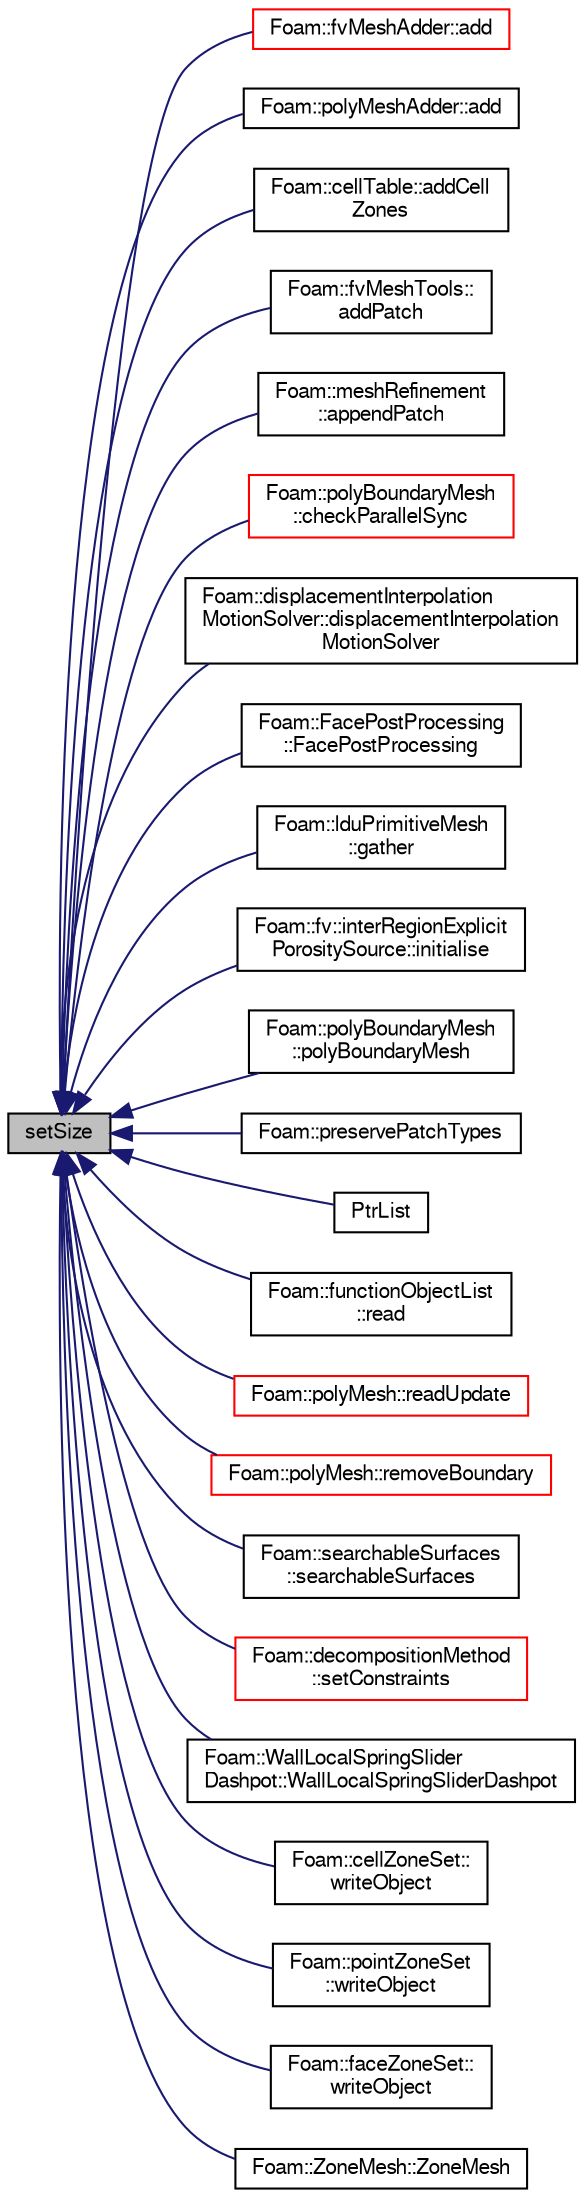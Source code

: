digraph "setSize"
{
  bgcolor="transparent";
  edge [fontname="FreeSans",fontsize="10",labelfontname="FreeSans",labelfontsize="10"];
  node [fontname="FreeSans",fontsize="10",shape=record];
  rankdir="LR";
  Node1 [label="setSize",height=0.2,width=0.4,color="black", fillcolor="grey75", style="filled" fontcolor="black"];
  Node1 -> Node2 [dir="back",color="midnightblue",fontsize="10",style="solid",fontname="FreeSans"];
  Node2 [label="Foam::fvMeshAdder::add",height=0.2,width=0.4,color="red",URL="$a00852.html#a279c8df949a7489a89a5f2c600e2e3ed",tooltip="Inplace add mesh to fvMesh. Maps all stored fields. Returns map. "];
  Node1 -> Node3 [dir="back",color="midnightblue",fontsize="10",style="solid",fontname="FreeSans"];
  Node3 [label="Foam::polyMeshAdder::add",height=0.2,width=0.4,color="black",URL="$a01862.html#a42c72a8d279c201ea1f49824e6fc340a",tooltip="Inplace add mesh to polyMesh. Returns map construct. "];
  Node1 -> Node4 [dir="back",color="midnightblue",fontsize="10",style="solid",fontname="FreeSans"];
  Node4 [label="Foam::cellTable::addCell\lZones",height=0.2,width=0.4,color="black",URL="$a00225.html#a3e09b5787b5e4efb26cd459e05e4dafd",tooltip="Classify tableIds into cellZones according to the cellTable. "];
  Node1 -> Node5 [dir="back",color="midnightblue",fontsize="10",style="solid",fontname="FreeSans"];
  Node5 [label="Foam::fvMeshTools::\laddPatch",height=0.2,width=0.4,color="black",URL="$a00857.html#a590f160ae7ad17fa6394045ac077b9bf",tooltip="Add patch. Inserts patch before all processor patches. "];
  Node1 -> Node6 [dir="back",color="midnightblue",fontsize="10",style="solid",fontname="FreeSans"];
  Node6 [label="Foam::meshRefinement\l::appendPatch",height=0.2,width=0.4,color="black",URL="$a01428.html#afe45e132b7f6aa140c47d16ee3bc3cd5",tooltip="Helper:append patch to end of mesh. "];
  Node1 -> Node7 [dir="back",color="midnightblue",fontsize="10",style="solid",fontname="FreeSans"];
  Node7 [label="Foam::polyBoundaryMesh\l::checkParallelSync",height=0.2,width=0.4,color="red",URL="$a01855.html#a490c98638239707d88ebb005c84997cf",tooltip="Check whether all procs have all patches and in same order. Return. "];
  Node1 -> Node8 [dir="back",color="midnightblue",fontsize="10",style="solid",fontname="FreeSans"];
  Node8 [label="Foam::displacementInterpolation\lMotionSolver::displacementInterpolation\lMotionSolver",height=0.2,width=0.4,color="black",URL="$a00528.html#af70627c48920441a925701b8da5266ba",tooltip="Construct from polyMesh and IOdictionary. "];
  Node1 -> Node9 [dir="back",color="midnightblue",fontsize="10",style="solid",fontname="FreeSans"];
  Node9 [label="Foam::FacePostProcessing\l::FacePostProcessing",height=0.2,width=0.4,color="black",URL="$a00709.html#ada8bf2fb634a22e3abfd39a829f2f8c1",tooltip="Construct from dictionary. "];
  Node1 -> Node10 [dir="back",color="midnightblue",fontsize="10",style="solid",fontname="FreeSans"];
  Node10 [label="Foam::lduPrimitiveMesh\l::gather",height=0.2,width=0.4,color="black",URL="$a01248.html#ad7514c3eec68fa18c472b5dfe1c2b5a4",tooltip="Gather meshes from other processors onto procIDs[0]. "];
  Node1 -> Node11 [dir="back",color="midnightblue",fontsize="10",style="solid",fontname="FreeSans"];
  Node11 [label="Foam::fv::interRegionExplicit\lPorositySource::initialise",height=0.2,width=0.4,color="black",URL="$a01126.html#a18abf8b19283101238a77c9e6865b673",tooltip="Initialise. "];
  Node1 -> Node12 [dir="back",color="midnightblue",fontsize="10",style="solid",fontname="FreeSans"];
  Node12 [label="Foam::polyBoundaryMesh\l::polyBoundaryMesh",height=0.2,width=0.4,color="black",URL="$a01855.html#ad5d52e41ec3887120247d19b535cd4e1",tooltip="Read constructor given IOobject and a polyMesh reference. "];
  Node1 -> Node13 [dir="back",color="midnightblue",fontsize="10",style="solid",fontname="FreeSans"];
  Node13 [label="Foam::preservePatchTypes",height=0.2,width=0.4,color="black",URL="$a10237.html#aa5ba4f565a185dfa03afee2986b82183",tooltip="Preserve patch types. "];
  Node1 -> Node14 [dir="back",color="midnightblue",fontsize="10",style="solid",fontname="FreeSans"];
  Node14 [label="PtrList",height=0.2,width=0.4,color="black",URL="$a01975.html#ace62902ecd333756cc657aa44f8a2f74",tooltip="Construct as copy or re-use as specified. "];
  Node1 -> Node15 [dir="back",color="midnightblue",fontsize="10",style="solid",fontname="FreeSans"];
  Node15 [label="Foam::functionObjectList\l::read",height=0.2,width=0.4,color="black",URL="$a00844.html#af816873151ddb0126e98bb2f914d8ed5",tooltip="Read and set the function objects if their data have changed. "];
  Node1 -> Node16 [dir="back",color="midnightblue",fontsize="10",style="solid",fontname="FreeSans"];
  Node16 [label="Foam::polyMesh::readUpdate",height=0.2,width=0.4,color="red",URL="$a01861.html#a9d298b9dbcdbe96c85e7ea556233a8c2",tooltip="Update the mesh based on the mesh files saved in. "];
  Node1 -> Node17 [dir="back",color="midnightblue",fontsize="10",style="solid",fontname="FreeSans"];
  Node17 [label="Foam::polyMesh::removeBoundary",height=0.2,width=0.4,color="red",URL="$a01861.html#acc2134c36adb97b988d5efc383a7f9f0",tooltip="Remove boundary patches. "];
  Node1 -> Node18 [dir="back",color="midnightblue",fontsize="10",style="solid",fontname="FreeSans"];
  Node18 [label="Foam::searchableSurfaces\l::searchableSurfaces",height=0.2,width=0.4,color="black",URL="$a02200.html#a728d2d5193c640e1884f841fccc9c21f",tooltip="Construct from dictionary and whether to construct names always. "];
  Node1 -> Node19 [dir="back",color="midnightblue",fontsize="10",style="solid",fontname="FreeSans"];
  Node19 [label="Foam::decompositionMethod\l::setConstraints",height=0.2,width=0.4,color="red",URL="$a00483.html#a36608a91d1c00b41284eaf46b895387c",tooltip="Helper: extract constraints: "];
  Node1 -> Node20 [dir="back",color="midnightblue",fontsize="10",style="solid",fontname="FreeSans"];
  Node20 [label="Foam::WallLocalSpringSlider\lDashpot::WallLocalSpringSliderDashpot",height=0.2,width=0.4,color="black",URL="$a02765.html#a87d5d4fdb334115ce1f35cd0bbab23d6",tooltip="Construct from dictionary. "];
  Node1 -> Node21 [dir="back",color="midnightblue",fontsize="10",style="solid",fontname="FreeSans"];
  Node21 [label="Foam::cellZoneSet::\lwriteObject",height=0.2,width=0.4,color="black",URL="$a00234.html#a25cce2a2cb8ccf489894549d23b116c8",tooltip="Write cellZone. "];
  Node1 -> Node22 [dir="back",color="midnightblue",fontsize="10",style="solid",fontname="FreeSans"];
  Node22 [label="Foam::pointZoneSet\l::writeObject",height=0.2,width=0.4,color="black",URL="$a01850.html#a25cce2a2cb8ccf489894549d23b116c8",tooltip="Write pointZone. "];
  Node1 -> Node23 [dir="back",color="midnightblue",fontsize="10",style="solid",fontname="FreeSans"];
  Node23 [label="Foam::faceZoneSet::\lwriteObject",height=0.2,width=0.4,color="black",URL="$a00721.html#a25cce2a2cb8ccf489894549d23b116c8",tooltip="Write faceZone. "];
  Node1 -> Node24 [dir="back",color="midnightblue",fontsize="10",style="solid",fontname="FreeSans"];
  Node24 [label="Foam::ZoneMesh::ZoneMesh",height=0.2,width=0.4,color="black",URL="$a02823.html#a52d0e850392e5c299af6c11ba9bb0a9a",tooltip="Construct given a PtrList. "];
}
